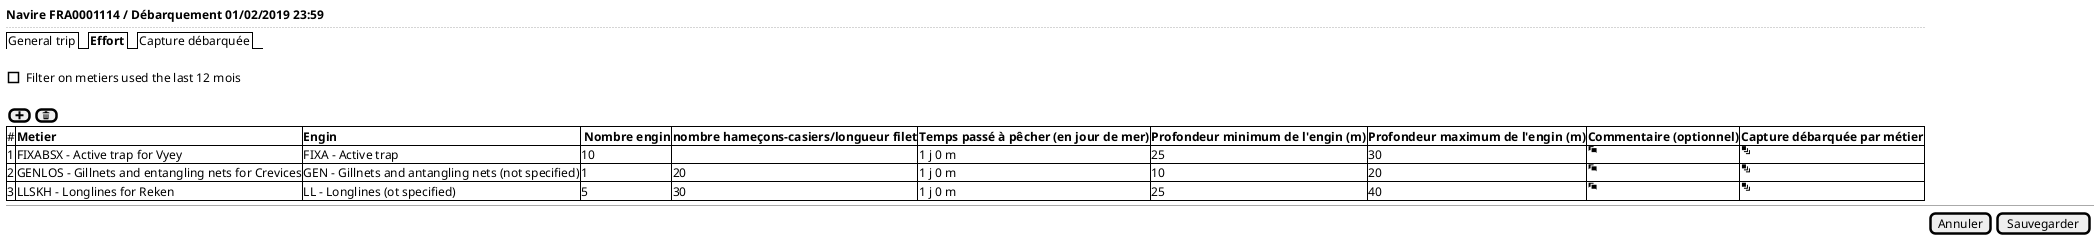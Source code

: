 @startsalt
{
  <b>Navire FRA0001114 / Débarquement 01/02/2019 23:59
  ..
  {/ General trip | <b>Effort | Capture débarquée }
  .
  [] Filter on metiers used the last 12 mois
  .
  {[<&plus>]  | [<&trash>]}

  {#
  # | <b>Metier         | <b>Engin   | <b> Nombre engin | <b>nombre hameçons-casiers/longueur filet | <b>Temps passé à pêcher (en jour de mer) | <b>Profondeur minimum de l'engin (m) | <b>Profondeur maximum de l'engin (m) | <b>Commentaire (optionnel) | <b>Capture débarquée par métier
  1 | FIXABSX - Active trap for Vyey     | FIXA - Active trap             | 10 | . | 1 j 0 m | 25 | 30 | <&chat> | <&layers>
  2 | GENLOS - Gillnets and entangling nets for Crevices     | GEN - Gillnets and antangling nets (not specified) | 1 | 20 | 1 j 0 m | 10 | 20 | <&chat> | <&layers>
  3 | LLSKH - Longlines for Reken     | LL - Longlines (ot specified)     | 5 | 30 | 1 j 0 m | 25 | 40 | <&chat> | <&layers>
  }

  -- | --

  .                          | {[Annuler] | [Sauvegarder]}
}
@endsalt


